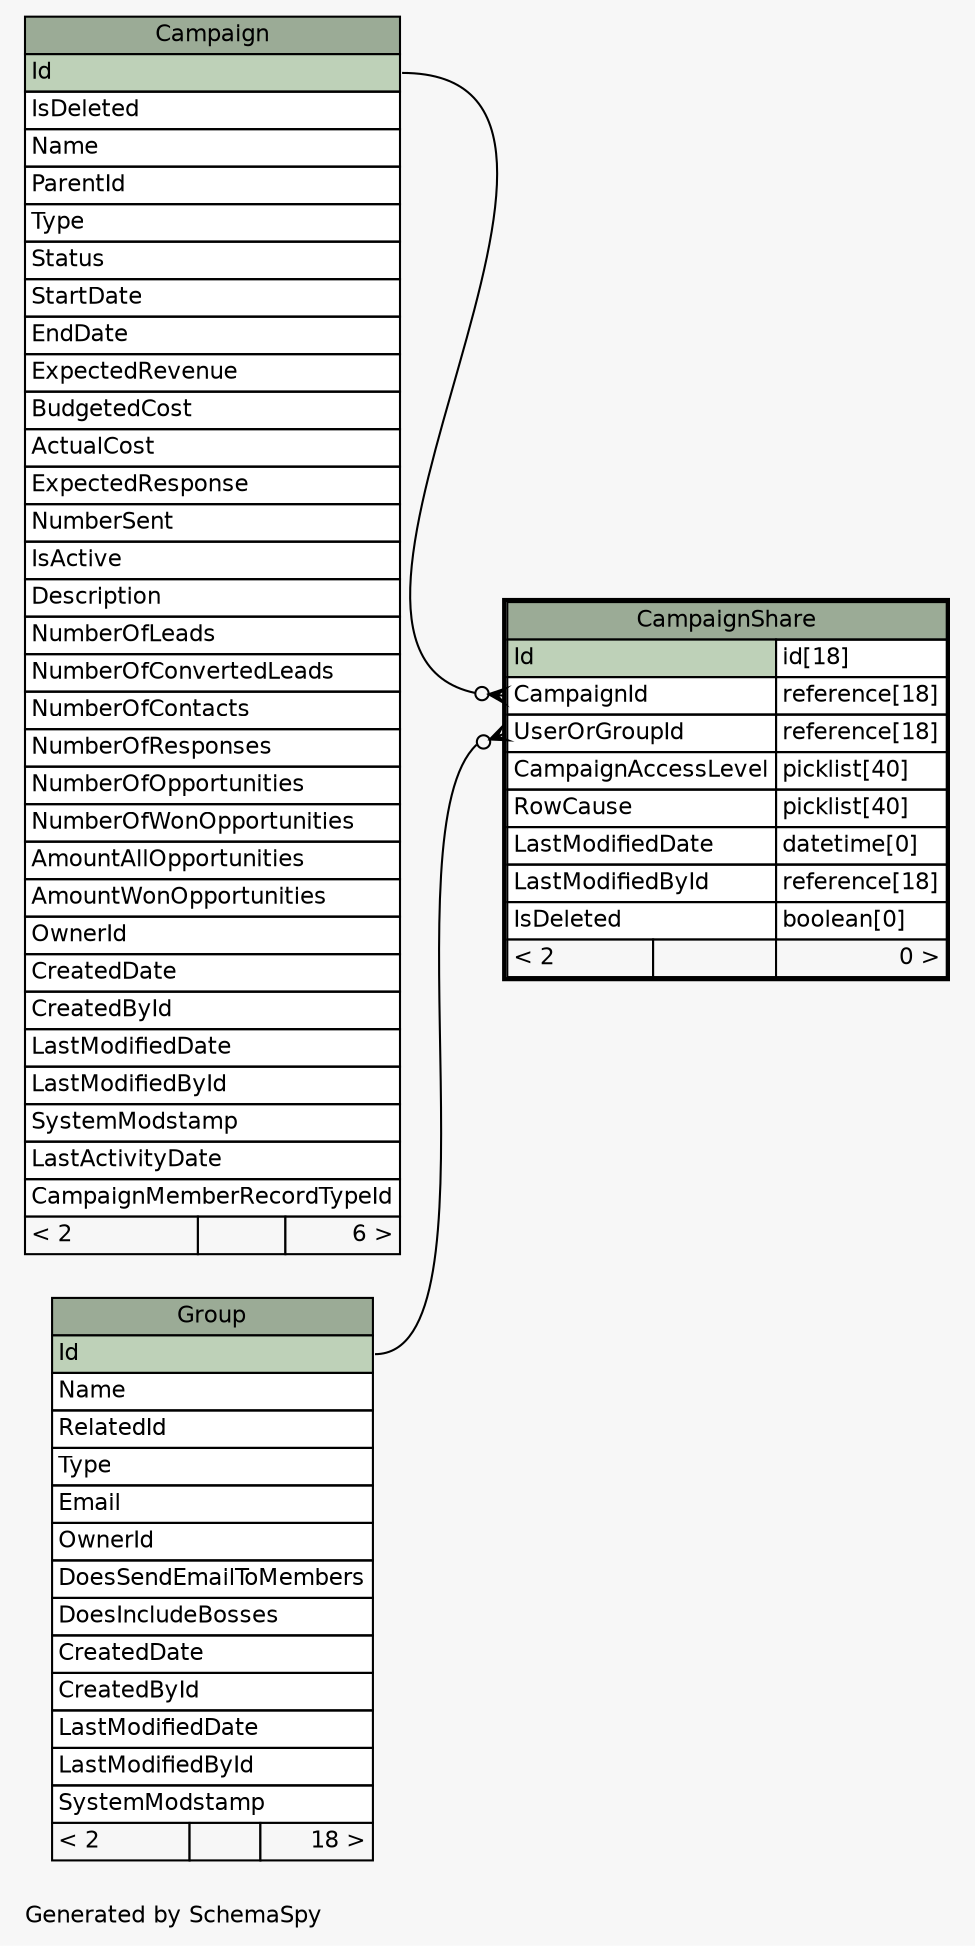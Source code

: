 // dot 2.36.0 on Mac OS X 10.11.6
// SchemaSpy rev 590
digraph "oneDegreeRelationshipsDiagram" {
  graph [
    rankdir="RL"
    bgcolor="#f7f7f7"
    label="\nGenerated by SchemaSpy"
    labeljust="l"
    nodesep="0.18"
    ranksep="0.46"
    fontname="Helvetica"
    fontsize="11"
  ];
  node [
    fontname="Helvetica"
    fontsize="11"
    shape="plaintext"
  ];
  edge [
    arrowsize="0.8"
  ];
  "CampaignShare":"CampaignId":w -> "Campaign":"Id":e [arrowhead=none dir=back arrowtail=crowodot];
  "CampaignShare":"UserOrGroupId":w -> "Group":"Id":e [arrowhead=none dir=back arrowtail=crowodot];
  "Campaign" [
    label=<
    <TABLE BORDER="0" CELLBORDER="1" CELLSPACING="0" BGCOLOR="#ffffff">
      <TR><TD COLSPAN="3" BGCOLOR="#9bab96" ALIGN="CENTER">Campaign</TD></TR>
      <TR><TD PORT="Id" COLSPAN="3" BGCOLOR="#bed1b8" ALIGN="LEFT">Id</TD></TR>
      <TR><TD PORT="IsDeleted" COLSPAN="3" ALIGN="LEFT">IsDeleted</TD></TR>
      <TR><TD PORT="Name" COLSPAN="3" ALIGN="LEFT">Name</TD></TR>
      <TR><TD PORT="ParentId" COLSPAN="3" ALIGN="LEFT">ParentId</TD></TR>
      <TR><TD PORT="Type" COLSPAN="3" ALIGN="LEFT">Type</TD></TR>
      <TR><TD PORT="Status" COLSPAN="3" ALIGN="LEFT">Status</TD></TR>
      <TR><TD PORT="StartDate" COLSPAN="3" ALIGN="LEFT">StartDate</TD></TR>
      <TR><TD PORT="EndDate" COLSPAN="3" ALIGN="LEFT">EndDate</TD></TR>
      <TR><TD PORT="ExpectedRevenue" COLSPAN="3" ALIGN="LEFT">ExpectedRevenue</TD></TR>
      <TR><TD PORT="BudgetedCost" COLSPAN="3" ALIGN="LEFT">BudgetedCost</TD></TR>
      <TR><TD PORT="ActualCost" COLSPAN="3" ALIGN="LEFT">ActualCost</TD></TR>
      <TR><TD PORT="ExpectedResponse" COLSPAN="3" ALIGN="LEFT">ExpectedResponse</TD></TR>
      <TR><TD PORT="NumberSent" COLSPAN="3" ALIGN="LEFT">NumberSent</TD></TR>
      <TR><TD PORT="IsActive" COLSPAN="3" ALIGN="LEFT">IsActive</TD></TR>
      <TR><TD PORT="Description" COLSPAN="3" ALIGN="LEFT">Description</TD></TR>
      <TR><TD PORT="NumberOfLeads" COLSPAN="3" ALIGN="LEFT">NumberOfLeads</TD></TR>
      <TR><TD PORT="NumberOfConvertedLeads" COLSPAN="3" ALIGN="LEFT">NumberOfConvertedLeads</TD></TR>
      <TR><TD PORT="NumberOfContacts" COLSPAN="3" ALIGN="LEFT">NumberOfContacts</TD></TR>
      <TR><TD PORT="NumberOfResponses" COLSPAN="3" ALIGN="LEFT">NumberOfResponses</TD></TR>
      <TR><TD PORT="NumberOfOpportunities" COLSPAN="3" ALIGN="LEFT">NumberOfOpportunities</TD></TR>
      <TR><TD PORT="NumberOfWonOpportunities" COLSPAN="3" ALIGN="LEFT">NumberOfWonOpportunities</TD></TR>
      <TR><TD PORT="AmountAllOpportunities" COLSPAN="3" ALIGN="LEFT">AmountAllOpportunities</TD></TR>
      <TR><TD PORT="AmountWonOpportunities" COLSPAN="3" ALIGN="LEFT">AmountWonOpportunities</TD></TR>
      <TR><TD PORT="OwnerId" COLSPAN="3" ALIGN="LEFT">OwnerId</TD></TR>
      <TR><TD PORT="CreatedDate" COLSPAN="3" ALIGN="LEFT">CreatedDate</TD></TR>
      <TR><TD PORT="CreatedById" COLSPAN="3" ALIGN="LEFT">CreatedById</TD></TR>
      <TR><TD PORT="LastModifiedDate" COLSPAN="3" ALIGN="LEFT">LastModifiedDate</TD></TR>
      <TR><TD PORT="LastModifiedById" COLSPAN="3" ALIGN="LEFT">LastModifiedById</TD></TR>
      <TR><TD PORT="SystemModstamp" COLSPAN="3" ALIGN="LEFT">SystemModstamp</TD></TR>
      <TR><TD PORT="LastActivityDate" COLSPAN="3" ALIGN="LEFT">LastActivityDate</TD></TR>
      <TR><TD PORT="CampaignMemberRecordTypeId" COLSPAN="3" ALIGN="LEFT">CampaignMemberRecordTypeId</TD></TR>
      <TR><TD ALIGN="LEFT" BGCOLOR="#f7f7f7">&lt; 2</TD><TD ALIGN="RIGHT" BGCOLOR="#f7f7f7">  </TD><TD ALIGN="RIGHT" BGCOLOR="#f7f7f7">6 &gt;</TD></TR>
    </TABLE>>
    URL="Campaign.html"
    tooltip="Campaign"
  ];
  "CampaignShare" [
    label=<
    <TABLE BORDER="2" CELLBORDER="1" CELLSPACING="0" BGCOLOR="#ffffff">
      <TR><TD COLSPAN="3" BGCOLOR="#9bab96" ALIGN="CENTER">CampaignShare</TD></TR>
      <TR><TD PORT="Id" COLSPAN="2" BGCOLOR="#bed1b8" ALIGN="LEFT">Id</TD><TD PORT="Id.type" ALIGN="LEFT">id[18]</TD></TR>
      <TR><TD PORT="CampaignId" COLSPAN="2" ALIGN="LEFT">CampaignId</TD><TD PORT="CampaignId.type" ALIGN="LEFT">reference[18]</TD></TR>
      <TR><TD PORT="UserOrGroupId" COLSPAN="2" ALIGN="LEFT">UserOrGroupId</TD><TD PORT="UserOrGroupId.type" ALIGN="LEFT">reference[18]</TD></TR>
      <TR><TD PORT="CampaignAccessLevel" COLSPAN="2" ALIGN="LEFT">CampaignAccessLevel</TD><TD PORT="CampaignAccessLevel.type" ALIGN="LEFT">picklist[40]</TD></TR>
      <TR><TD PORT="RowCause" COLSPAN="2" ALIGN="LEFT">RowCause</TD><TD PORT="RowCause.type" ALIGN="LEFT">picklist[40]</TD></TR>
      <TR><TD PORT="LastModifiedDate" COLSPAN="2" ALIGN="LEFT">LastModifiedDate</TD><TD PORT="LastModifiedDate.type" ALIGN="LEFT">datetime[0]</TD></TR>
      <TR><TD PORT="LastModifiedById" COLSPAN="2" ALIGN="LEFT">LastModifiedById</TD><TD PORT="LastModifiedById.type" ALIGN="LEFT">reference[18]</TD></TR>
      <TR><TD PORT="IsDeleted" COLSPAN="2" ALIGN="LEFT">IsDeleted</TD><TD PORT="IsDeleted.type" ALIGN="LEFT">boolean[0]</TD></TR>
      <TR><TD ALIGN="LEFT" BGCOLOR="#f7f7f7">&lt; 2</TD><TD ALIGN="RIGHT" BGCOLOR="#f7f7f7">  </TD><TD ALIGN="RIGHT" BGCOLOR="#f7f7f7">0 &gt;</TD></TR>
    </TABLE>>
    URL="CampaignShare.html"
    tooltip="CampaignShare"
  ];
  "Group" [
    label=<
    <TABLE BORDER="0" CELLBORDER="1" CELLSPACING="0" BGCOLOR="#ffffff">
      <TR><TD COLSPAN="3" BGCOLOR="#9bab96" ALIGN="CENTER">Group</TD></TR>
      <TR><TD PORT="Id" COLSPAN="3" BGCOLOR="#bed1b8" ALIGN="LEFT">Id</TD></TR>
      <TR><TD PORT="Name" COLSPAN="3" ALIGN="LEFT">Name</TD></TR>
      <TR><TD PORT="RelatedId" COLSPAN="3" ALIGN="LEFT">RelatedId</TD></TR>
      <TR><TD PORT="Type" COLSPAN="3" ALIGN="LEFT">Type</TD></TR>
      <TR><TD PORT="Email" COLSPAN="3" ALIGN="LEFT">Email</TD></TR>
      <TR><TD PORT="OwnerId" COLSPAN="3" ALIGN="LEFT">OwnerId</TD></TR>
      <TR><TD PORT="DoesSendEmailToMembers" COLSPAN="3" ALIGN="LEFT">DoesSendEmailToMembers</TD></TR>
      <TR><TD PORT="DoesIncludeBosses" COLSPAN="3" ALIGN="LEFT">DoesIncludeBosses</TD></TR>
      <TR><TD PORT="CreatedDate" COLSPAN="3" ALIGN="LEFT">CreatedDate</TD></TR>
      <TR><TD PORT="CreatedById" COLSPAN="3" ALIGN="LEFT">CreatedById</TD></TR>
      <TR><TD PORT="LastModifiedDate" COLSPAN="3" ALIGN="LEFT">LastModifiedDate</TD></TR>
      <TR><TD PORT="LastModifiedById" COLSPAN="3" ALIGN="LEFT">LastModifiedById</TD></TR>
      <TR><TD PORT="SystemModstamp" COLSPAN="3" ALIGN="LEFT">SystemModstamp</TD></TR>
      <TR><TD ALIGN="LEFT" BGCOLOR="#f7f7f7">&lt; 2</TD><TD ALIGN="RIGHT" BGCOLOR="#f7f7f7">  </TD><TD ALIGN="RIGHT" BGCOLOR="#f7f7f7">18 &gt;</TD></TR>
    </TABLE>>
    URL="Group.html"
    tooltip="Group"
  ];
}
